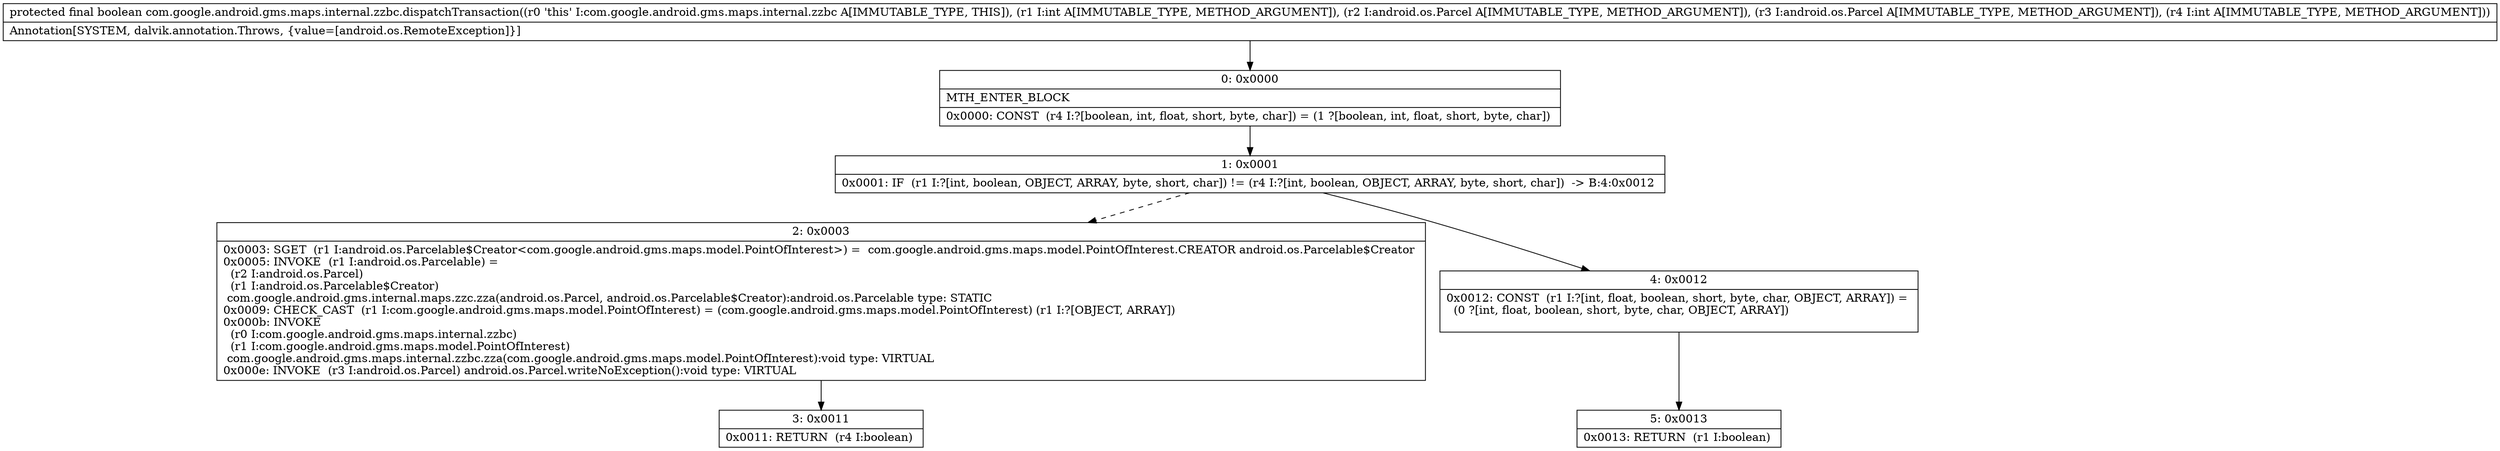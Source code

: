 digraph "CFG forcom.google.android.gms.maps.internal.zzbc.dispatchTransaction(ILandroid\/os\/Parcel;Landroid\/os\/Parcel;I)Z" {
Node_0 [shape=record,label="{0\:\ 0x0000|MTH_ENTER_BLOCK\l|0x0000: CONST  (r4 I:?[boolean, int, float, short, byte, char]) = (1 ?[boolean, int, float, short, byte, char]) \l}"];
Node_1 [shape=record,label="{1\:\ 0x0001|0x0001: IF  (r1 I:?[int, boolean, OBJECT, ARRAY, byte, short, char]) != (r4 I:?[int, boolean, OBJECT, ARRAY, byte, short, char])  \-\> B:4:0x0012 \l}"];
Node_2 [shape=record,label="{2\:\ 0x0003|0x0003: SGET  (r1 I:android.os.Parcelable$Creator\<com.google.android.gms.maps.model.PointOfInterest\>) =  com.google.android.gms.maps.model.PointOfInterest.CREATOR android.os.Parcelable$Creator \l0x0005: INVOKE  (r1 I:android.os.Parcelable) = \l  (r2 I:android.os.Parcel)\l  (r1 I:android.os.Parcelable$Creator)\l com.google.android.gms.internal.maps.zzc.zza(android.os.Parcel, android.os.Parcelable$Creator):android.os.Parcelable type: STATIC \l0x0009: CHECK_CAST  (r1 I:com.google.android.gms.maps.model.PointOfInterest) = (com.google.android.gms.maps.model.PointOfInterest) (r1 I:?[OBJECT, ARRAY]) \l0x000b: INVOKE  \l  (r0 I:com.google.android.gms.maps.internal.zzbc)\l  (r1 I:com.google.android.gms.maps.model.PointOfInterest)\l com.google.android.gms.maps.internal.zzbc.zza(com.google.android.gms.maps.model.PointOfInterest):void type: VIRTUAL \l0x000e: INVOKE  (r3 I:android.os.Parcel) android.os.Parcel.writeNoException():void type: VIRTUAL \l}"];
Node_3 [shape=record,label="{3\:\ 0x0011|0x0011: RETURN  (r4 I:boolean) \l}"];
Node_4 [shape=record,label="{4\:\ 0x0012|0x0012: CONST  (r1 I:?[int, float, boolean, short, byte, char, OBJECT, ARRAY]) = \l  (0 ?[int, float, boolean, short, byte, char, OBJECT, ARRAY])\l \l}"];
Node_5 [shape=record,label="{5\:\ 0x0013|0x0013: RETURN  (r1 I:boolean) \l}"];
MethodNode[shape=record,label="{protected final boolean com.google.android.gms.maps.internal.zzbc.dispatchTransaction((r0 'this' I:com.google.android.gms.maps.internal.zzbc A[IMMUTABLE_TYPE, THIS]), (r1 I:int A[IMMUTABLE_TYPE, METHOD_ARGUMENT]), (r2 I:android.os.Parcel A[IMMUTABLE_TYPE, METHOD_ARGUMENT]), (r3 I:android.os.Parcel A[IMMUTABLE_TYPE, METHOD_ARGUMENT]), (r4 I:int A[IMMUTABLE_TYPE, METHOD_ARGUMENT]))  | Annotation[SYSTEM, dalvik.annotation.Throws, \{value=[android.os.RemoteException]\}]\l}"];
MethodNode -> Node_0;
Node_0 -> Node_1;
Node_1 -> Node_2[style=dashed];
Node_1 -> Node_4;
Node_2 -> Node_3;
Node_4 -> Node_5;
}

